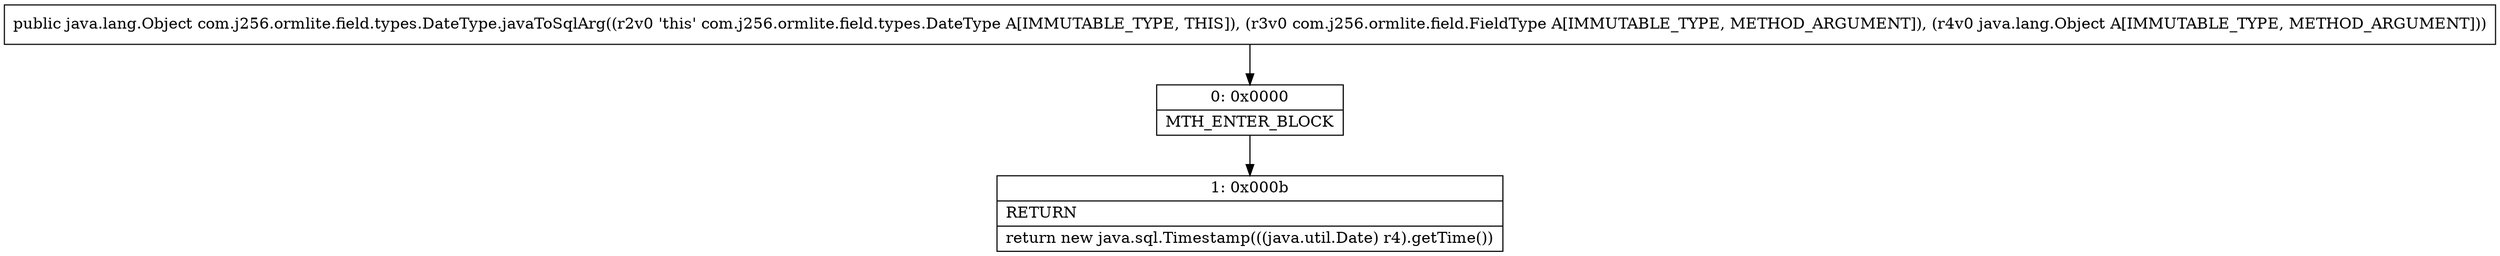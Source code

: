 digraph "CFG forcom.j256.ormlite.field.types.DateType.javaToSqlArg(Lcom\/j256\/ormlite\/field\/FieldType;Ljava\/lang\/Object;)Ljava\/lang\/Object;" {
Node_0 [shape=record,label="{0\:\ 0x0000|MTH_ENTER_BLOCK\l}"];
Node_1 [shape=record,label="{1\:\ 0x000b|RETURN\l|return new java.sql.Timestamp(((java.util.Date) r4).getTime())\l}"];
MethodNode[shape=record,label="{public java.lang.Object com.j256.ormlite.field.types.DateType.javaToSqlArg((r2v0 'this' com.j256.ormlite.field.types.DateType A[IMMUTABLE_TYPE, THIS]), (r3v0 com.j256.ormlite.field.FieldType A[IMMUTABLE_TYPE, METHOD_ARGUMENT]), (r4v0 java.lang.Object A[IMMUTABLE_TYPE, METHOD_ARGUMENT])) }"];
MethodNode -> Node_0;
Node_0 -> Node_1;
}

